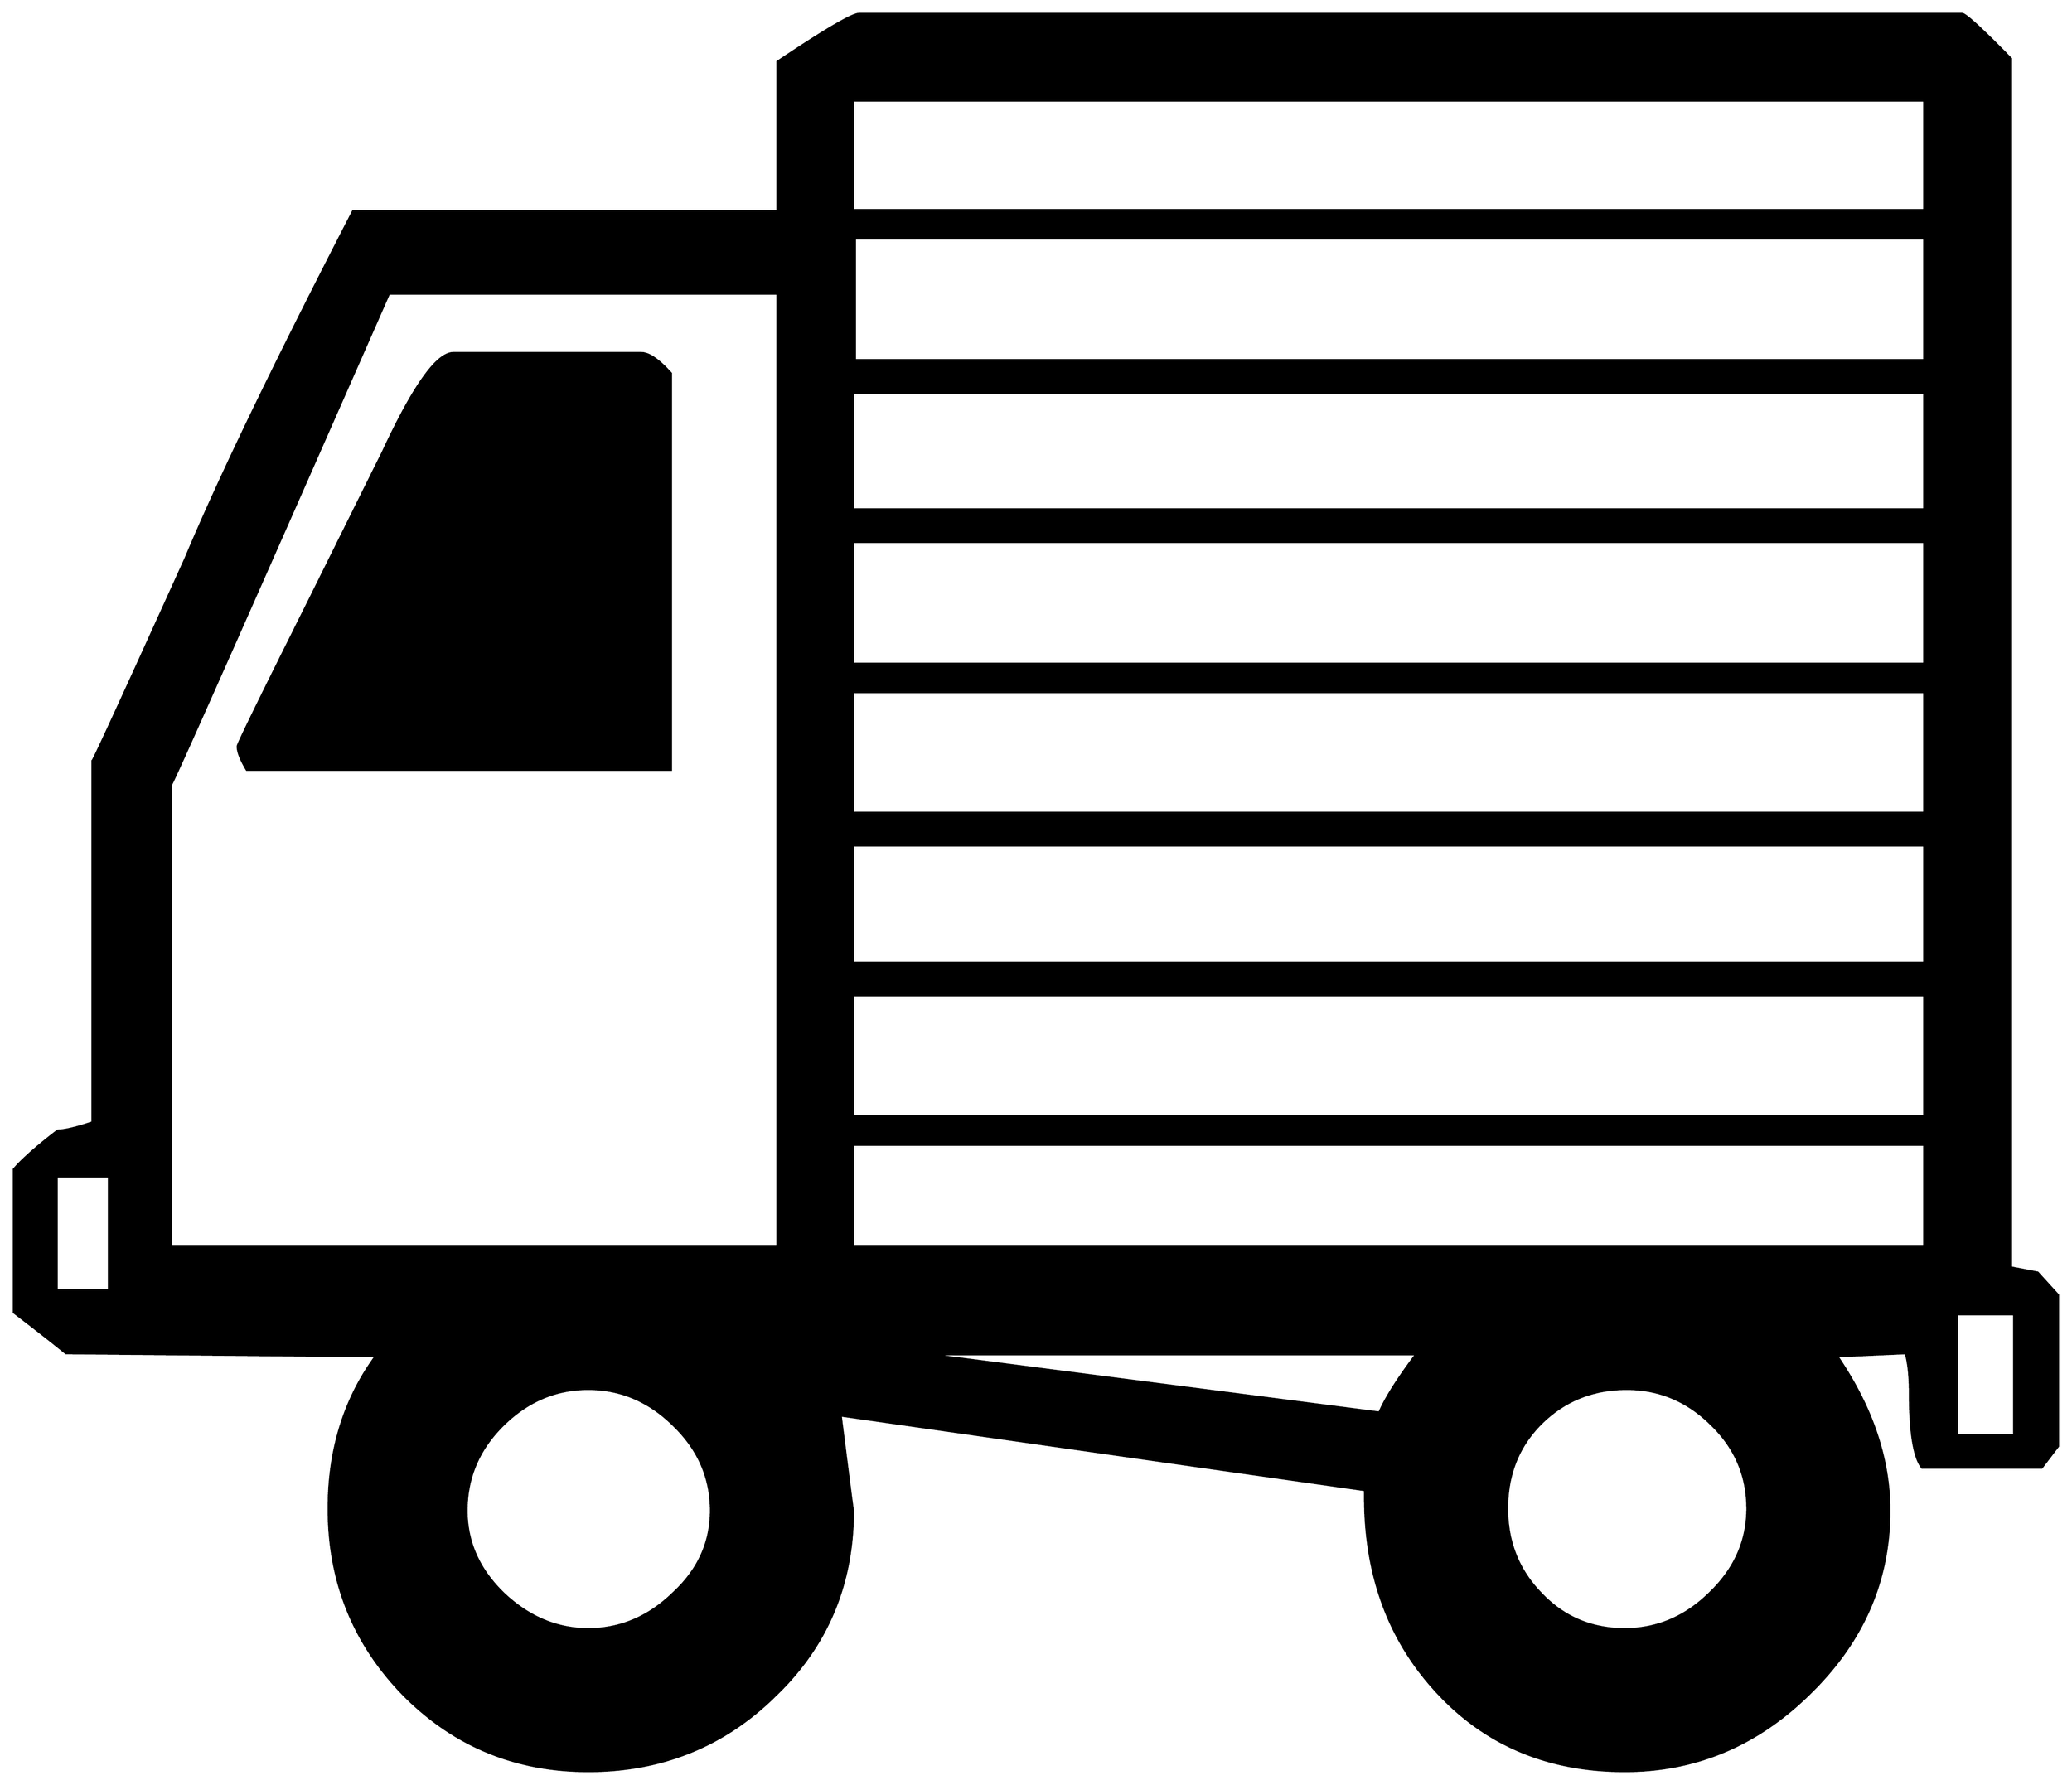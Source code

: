 


\begin{tikzpicture}[y=0.80pt, x=0.80pt, yscale=-1.0, xscale=1.0, inner sep=0pt, outer sep=0pt]
\begin{scope}[shift={(100.0,1805.0)},nonzero rule]
  \path[draw=.,fill=.,line width=1.600pt] (2082.0,-139.0) --
    (2066.0,-118.0) -- (1949.0,-118.0) .. controls
    (1941.0,-128.0) and (1937.0,-152.667) .. (1937.0,-192.0) ..
    controls (1937.0,-207.333) and (1935.667,-220.0) ..
    (1933.0,-230.0) -- (1866.0,-227.0) .. controls
    (1900.0,-177.0) and (1917.0,-126.667) .. (1917.0,-76.0) ..
    controls (1917.0,-7.333) and (1891.0,52.333) .. (1839.0,103.0)
    .. controls (1787.667,153.667) and (1727.333,179.0) ..
    (1658.0,179.0) .. controls (1581.333,179.0) and (1519.0,152.0)
    .. (1471.0,98.0) .. controls (1425.0,46.667) and
    (1402.667,-18.0) .. (1404.0,-96.0) -- (891.0,-169.0) ..
    controls (899.0,-105.667) and (903.0,-74.667) .. (903.0,-76.0)
    .. controls (903.0,-4.0) and (877.667,56.333) .. (827.0,105.0)
    .. controls (777.0,154.333) and (716.0,179.0) .. (644.0,179.0)
    .. controls (572.667,179.0) and (512.333,154.0) .. (463.0,104.0)
    .. controls (414.333,54.0) and (390.0,-6.667) .. (390.0,-78.0)
    .. controls (390.0,-135.333) and (405.333,-185.0) ..
    (436.0,-227.0) -- (133.0,-230.0) .. controls (121.667,-239.333)
    and (104.667,-252.667) .. (82.0,-270.0) -- (82.0,-410.0) ..
    controls (90.667,-420.0) and (105.0,-432.667) .. (125.0,-448.0)
    .. controls (131.667,-448.0) and (143.0,-450.667) ..
    (159.0,-456.0) -- (159.0,-810.0) .. controls (159.0,-808.0)
    and (189.333,-874.0) .. (250.0,-1008.0) .. controls
    (282.667,-1086.0) and (337.333,-1199.333) .. (414.0,-1348.0) --
    (829.0,-1348.0) -- (829.0,-1494.0) .. controls
    (875.667,-1525.333) and (902.333,-1541.0) .. (909.0,-1541.0) --
    (1988.0,-1541.0) .. controls (1991.333,-1541.0) and
    (2007.333,-1526.333) .. (2036.0,-1497.0) -- (2036.0,-314.0) --
    (2062.0,-309.0) -- (2082.0,-287.0) -- (2082.0,-139.0) --
    cycle(1951.0,-1349.0) -- (1951.0,-1456.0) -- (903.0,-1456.0)
    -- (903.0,-1349.0) -- (1951.0,-1349.0) --
    cycle(1951.0,-1202.0) -- (1951.0,-1321.0) -- (905.0,-1321.0)
    -- (905.0,-1202.0) -- (1951.0,-1202.0) --
    cycle(1951.0,-1056.0) -- (1951.0,-1170.0) -- (903.0,-1170.0)
    -- (903.0,-1056.0) -- (1951.0,-1056.0) --
    cycle(1951.0,-905.0) -- (1951.0,-1024.0) -- (903.0,-1024.0)
    -- (903.0,-905.0) -- (1951.0,-905.0) -- cycle(1951.0,-759.0)
    -- (1951.0,-877.0) -- (903.0,-877.0) -- (903.0,-759.0) --
    (1951.0,-759.0) -- cycle(2039.0,-150.0) -- (2039.0,-268.0)
    -- (1983.0,-268.0) -- (1983.0,-150.0) -- (2039.0,-150.0) --
    cycle(1951.0,-612.0) -- (1951.0,-727.0) -- (903.0,-727.0) --
    (903.0,-612.0) -- (1951.0,-612.0) -- cycle(1951.0,-462.0) --
    (1951.0,-580.0) -- (903.0,-580.0) -- (903.0,-462.0) --
    (1951.0,-462.0) -- cycle(1951.0,-335.0) -- (1951.0,-434.0)
    -- (903.0,-434.0) -- (903.0,-335.0) -- (1951.0,-335.0) --
    cycle(1778.0,-78.0) .. controls (1778.0,-110.0) and
    (1766.333,-137.333) .. (1743.0,-160.0) .. controls
    (1719.667,-183.333) and (1692.0,-195.0) .. (1660.0,-195.0) ..
    controls (1626.667,-195.0) and (1598.667,-183.667) ..
    (1576.0,-161.0) .. controls (1554.0,-139.0) and
    (1543.0,-111.333) .. (1543.0,-78.0) .. controls (1543.0,-45.333)
    and (1554.0,-17.667) .. (1576.0,5.0) .. controls (1598.0,28.333)
    and (1625.333,40.0) .. (1658.0,40.0) .. controls (1690.0,40.0)
    and (1718.0,28.0) .. (1742.0,4.0) .. controls (1766.0,-19.333)
    and (1778.0,-46.667) .. (1778.0,-78.0) -- cycle(1454.0,-229.0)
    -- (976.0,-229.0) -- (1418.0,-172.0) .. controls
    (1424.0,-186.0) and (1436.0,-205.0) .. (1454.0,-229.0) --
    cycle(829.0,-335.0) -- (829.0,-1267.0) -- (449.0,-1267.0) ..
    controls (307.0,-944.333) and (236.0,-784.333) .. (236.0,-787.0)
    -- (236.0,-335.0) -- (829.0,-335.0) -- cycle(764.0,-76.0) ..
    controls (764.0,-108.0) and (752.0,-135.667) .. (728.0,-159.0)
    .. controls (704.0,-183.0) and (676.0,-195.0) ..
    (644.0,-195.0) .. controls (612.0,-195.0) and (584.0,-183.0)
    .. (560.0,-159.0) .. controls (536.667,-135.667) and
    (525.0,-108.0) .. (525.0,-76.0) .. controls (525.0,-45.333)
    and (537.0,-18.333) .. (561.0,5.0) .. controls (585.667,28.333)
    and (613.333,40.0) .. (644.0,40.0) .. controls (675.333,40.0)
    and (703.0,28.333) .. (727.0,5.0) .. controls (751.667,-17.667)
    and (764.0,-44.667) .. (764.0,-76.0) -- cycle(175.0,-292.0) --
    (175.0,-403.0) -- (124.0,-403.0) -- (124.0,-292.0) --
    (175.0,-292.0) -- cycle(725.0,-801.0) -- (310.0,-801.0) ..
    controls (304.0,-811.0) and (301.0,-818.667) .. (301.0,-824.0)
    .. controls (301.0,-826.0) and (323.0,-871.0) ..
    (367.0,-959.0) .. controls (414.333,-1054.333) and
    (439.667,-1105.333) .. (443.0,-1112.0) .. controls
    (473.0,-1176.667) and (496.0,-1209.0) .. (512.0,-1209.0) --
    (696.0,-1209.0) .. controls (703.333,-1209.0) and
    (713.0,-1202.333) .. (725.0,-1189.0) -- (725.0,-801.0) --
    cycle;
\end{scope}

\end{tikzpicture}

